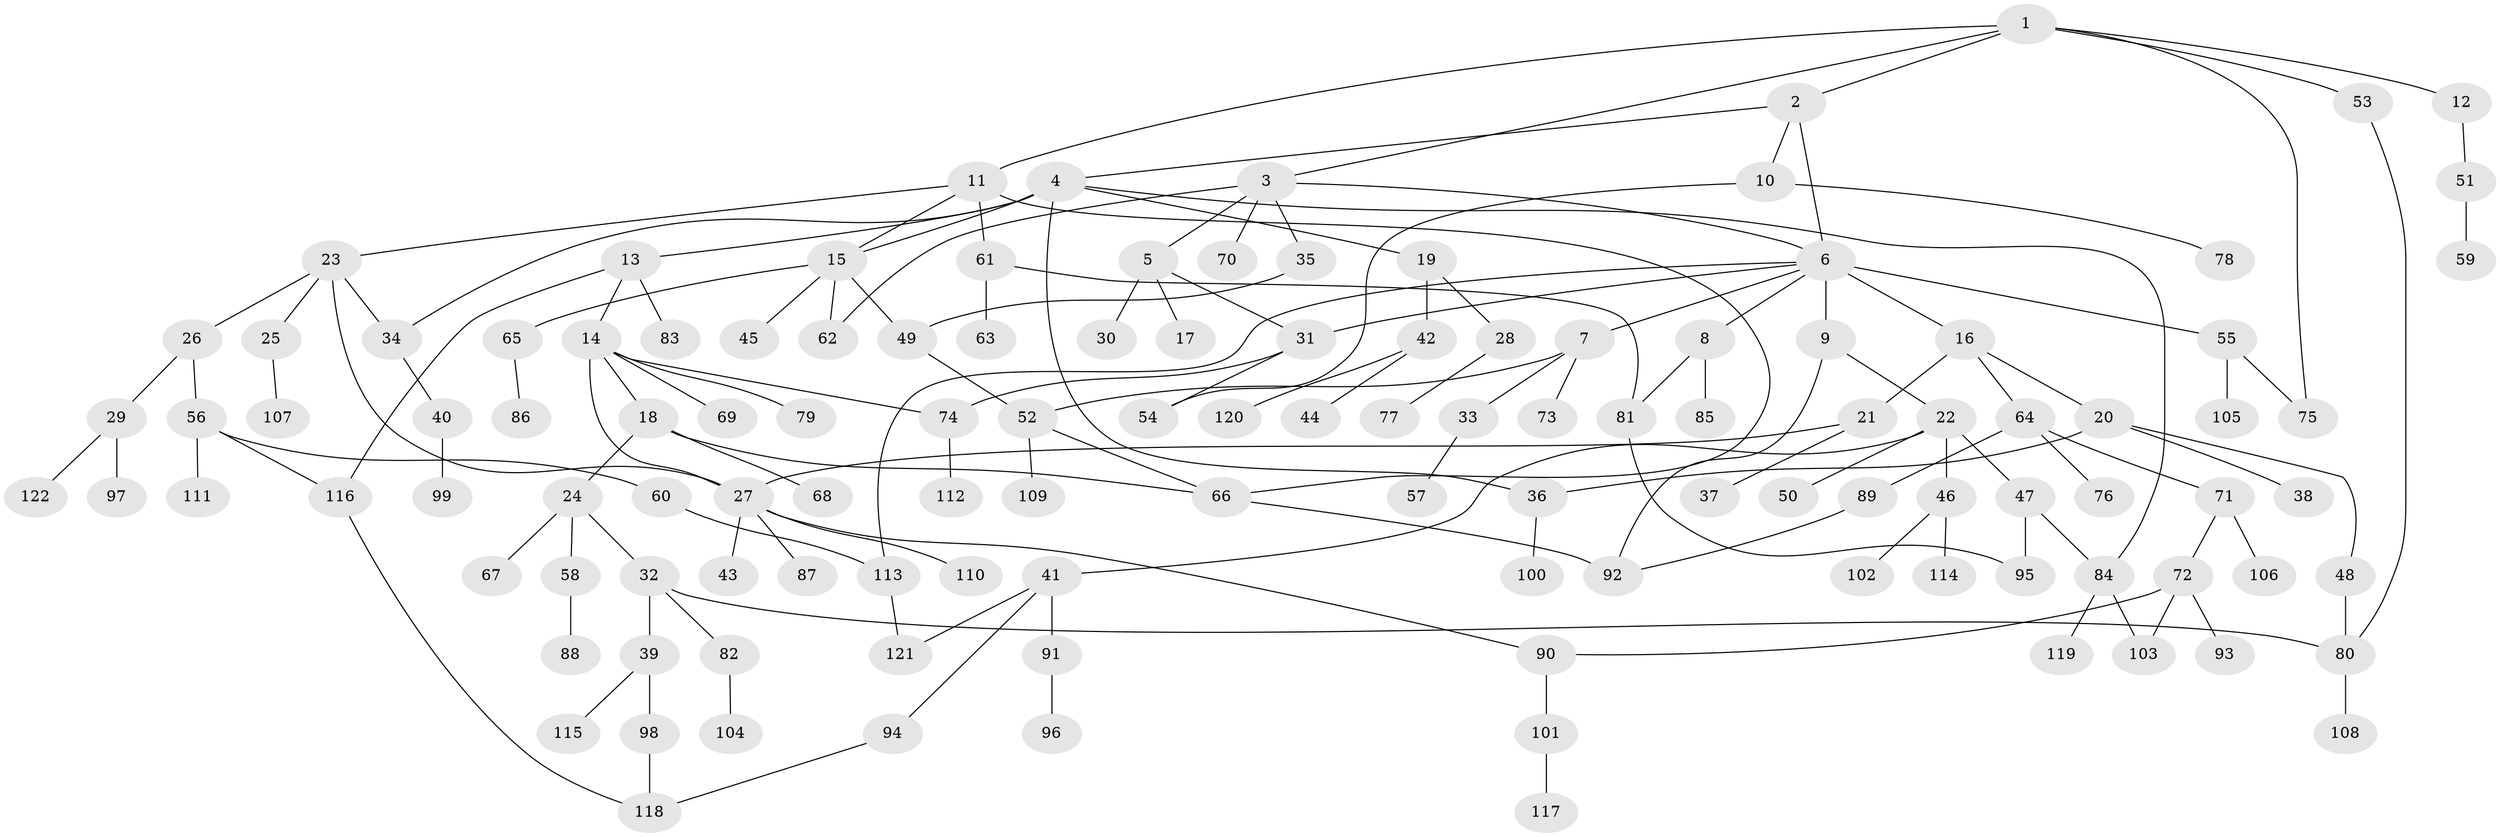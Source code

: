 // coarse degree distribution, {6: 0.06976744186046512, 9: 0.011627906976744186, 10: 0.011627906976744186, 4: 0.09302325581395349, 3: 0.11627906976744186, 7: 0.011627906976744186, 2: 0.12790697674418605, 8: 0.023255813953488372, 1: 0.47674418604651164, 5: 0.05813953488372093}
// Generated by graph-tools (version 1.1) at 2025/41/03/06/25 10:41:27]
// undirected, 122 vertices, 150 edges
graph export_dot {
graph [start="1"]
  node [color=gray90,style=filled];
  1;
  2;
  3;
  4;
  5;
  6;
  7;
  8;
  9;
  10;
  11;
  12;
  13;
  14;
  15;
  16;
  17;
  18;
  19;
  20;
  21;
  22;
  23;
  24;
  25;
  26;
  27;
  28;
  29;
  30;
  31;
  32;
  33;
  34;
  35;
  36;
  37;
  38;
  39;
  40;
  41;
  42;
  43;
  44;
  45;
  46;
  47;
  48;
  49;
  50;
  51;
  52;
  53;
  54;
  55;
  56;
  57;
  58;
  59;
  60;
  61;
  62;
  63;
  64;
  65;
  66;
  67;
  68;
  69;
  70;
  71;
  72;
  73;
  74;
  75;
  76;
  77;
  78;
  79;
  80;
  81;
  82;
  83;
  84;
  85;
  86;
  87;
  88;
  89;
  90;
  91;
  92;
  93;
  94;
  95;
  96;
  97;
  98;
  99;
  100;
  101;
  102;
  103;
  104;
  105;
  106;
  107;
  108;
  109;
  110;
  111;
  112;
  113;
  114;
  115;
  116;
  117;
  118;
  119;
  120;
  121;
  122;
  1 -- 2;
  1 -- 3;
  1 -- 11;
  1 -- 12;
  1 -- 53;
  1 -- 75;
  2 -- 4;
  2 -- 6;
  2 -- 10;
  3 -- 5;
  3 -- 35;
  3 -- 70;
  3 -- 6;
  3 -- 62;
  4 -- 13;
  4 -- 15;
  4 -- 19;
  4 -- 34;
  4 -- 36;
  4 -- 84;
  5 -- 17;
  5 -- 30;
  5 -- 31;
  6 -- 7;
  6 -- 8;
  6 -- 9;
  6 -- 16;
  6 -- 55;
  6 -- 31;
  6 -- 113;
  7 -- 33;
  7 -- 73;
  7 -- 52;
  8 -- 81;
  8 -- 85;
  9 -- 22;
  9 -- 92;
  10 -- 78;
  10 -- 54;
  11 -- 23;
  11 -- 61;
  11 -- 15;
  11 -- 66;
  12 -- 51;
  13 -- 14;
  13 -- 83;
  13 -- 116;
  14 -- 18;
  14 -- 69;
  14 -- 79;
  14 -- 74;
  14 -- 27;
  15 -- 45;
  15 -- 49;
  15 -- 62;
  15 -- 65;
  16 -- 20;
  16 -- 21;
  16 -- 64;
  18 -- 24;
  18 -- 66;
  18 -- 68;
  19 -- 28;
  19 -- 42;
  20 -- 38;
  20 -- 48;
  20 -- 36;
  21 -- 27;
  21 -- 37;
  22 -- 41;
  22 -- 46;
  22 -- 47;
  22 -- 50;
  23 -- 25;
  23 -- 26;
  23 -- 34;
  23 -- 27;
  24 -- 32;
  24 -- 58;
  24 -- 67;
  25 -- 107;
  26 -- 29;
  26 -- 56;
  27 -- 43;
  27 -- 87;
  27 -- 110;
  27 -- 90;
  28 -- 77;
  29 -- 97;
  29 -- 122;
  31 -- 54;
  31 -- 74;
  32 -- 39;
  32 -- 80;
  32 -- 82;
  33 -- 57;
  34 -- 40;
  35 -- 49;
  36 -- 100;
  39 -- 98;
  39 -- 115;
  40 -- 99;
  41 -- 91;
  41 -- 94;
  41 -- 121;
  42 -- 44;
  42 -- 120;
  46 -- 102;
  46 -- 114;
  47 -- 95;
  47 -- 84;
  48 -- 80;
  49 -- 52;
  51 -- 59;
  52 -- 109;
  52 -- 66;
  53 -- 80;
  55 -- 75;
  55 -- 105;
  56 -- 60;
  56 -- 111;
  56 -- 116;
  58 -- 88;
  60 -- 113;
  61 -- 63;
  61 -- 81;
  64 -- 71;
  64 -- 76;
  64 -- 89;
  65 -- 86;
  66 -- 92;
  71 -- 72;
  71 -- 106;
  72 -- 90;
  72 -- 93;
  72 -- 103;
  74 -- 112;
  80 -- 108;
  81 -- 95;
  82 -- 104;
  84 -- 103;
  84 -- 119;
  89 -- 92;
  90 -- 101;
  91 -- 96;
  94 -- 118;
  98 -- 118;
  101 -- 117;
  113 -- 121;
  116 -- 118;
}
